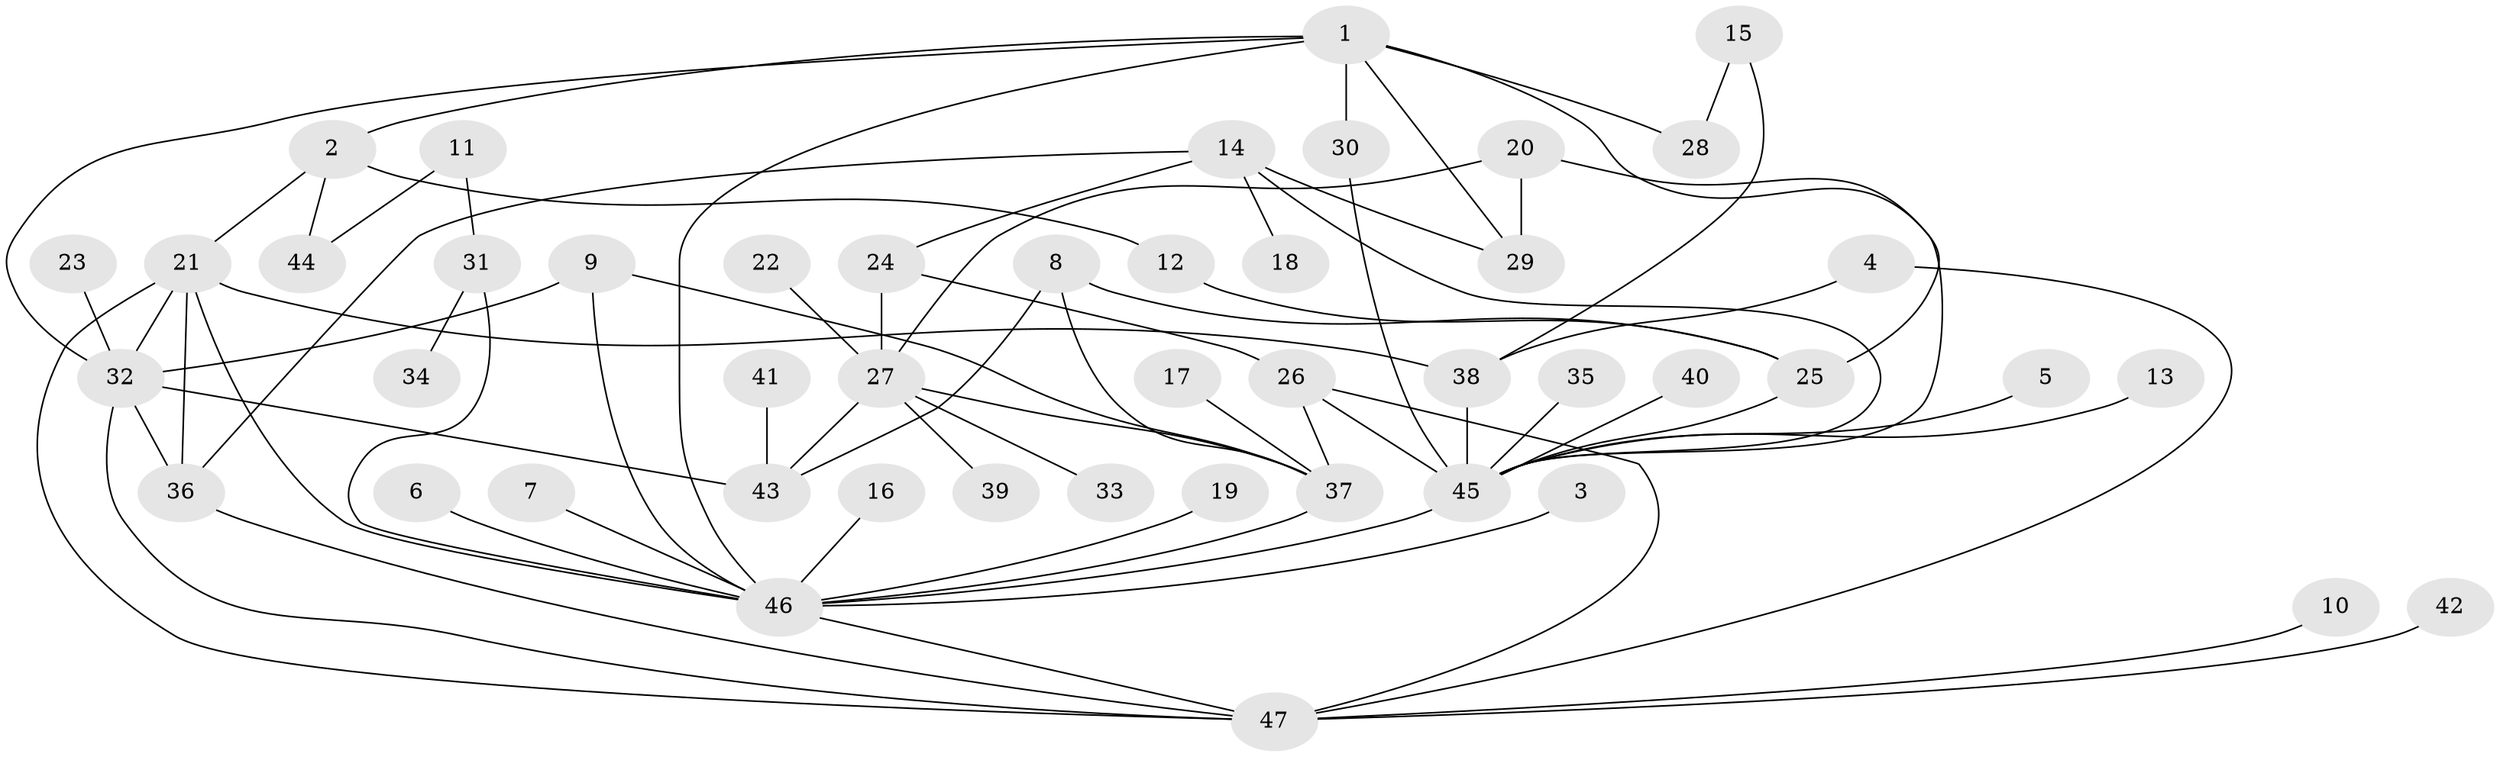 // original degree distribution, {7: 0.010638297872340425, 8: 0.031914893617021274, 2: 0.23404255319148937, 14: 0.010638297872340425, 4: 0.07446808510638298, 3: 0.11702127659574468, 6: 0.031914893617021274, 1: 0.425531914893617, 5: 0.05319148936170213, 11: 0.010638297872340425}
// Generated by graph-tools (version 1.1) at 2025/49/03/09/25 03:49:59]
// undirected, 47 vertices, 72 edges
graph export_dot {
graph [start="1"]
  node [color=gray90,style=filled];
  1;
  2;
  3;
  4;
  5;
  6;
  7;
  8;
  9;
  10;
  11;
  12;
  13;
  14;
  15;
  16;
  17;
  18;
  19;
  20;
  21;
  22;
  23;
  24;
  25;
  26;
  27;
  28;
  29;
  30;
  31;
  32;
  33;
  34;
  35;
  36;
  37;
  38;
  39;
  40;
  41;
  42;
  43;
  44;
  45;
  46;
  47;
  1 -- 2 [weight=1.0];
  1 -- 25 [weight=1.0];
  1 -- 28 [weight=1.0];
  1 -- 29 [weight=1.0];
  1 -- 30 [weight=1.0];
  1 -- 32 [weight=1.0];
  1 -- 46 [weight=1.0];
  2 -- 12 [weight=1.0];
  2 -- 21 [weight=1.0];
  2 -- 44 [weight=1.0];
  3 -- 46 [weight=1.0];
  4 -- 38 [weight=1.0];
  4 -- 47 [weight=1.0];
  5 -- 45 [weight=1.0];
  6 -- 46 [weight=1.0];
  7 -- 46 [weight=1.0];
  8 -- 25 [weight=1.0];
  8 -- 37 [weight=1.0];
  8 -- 43 [weight=1.0];
  9 -- 32 [weight=1.0];
  9 -- 37 [weight=1.0];
  9 -- 46 [weight=1.0];
  10 -- 47 [weight=1.0];
  11 -- 31 [weight=1.0];
  11 -- 44 [weight=1.0];
  12 -- 25 [weight=1.0];
  13 -- 45 [weight=1.0];
  14 -- 18 [weight=1.0];
  14 -- 24 [weight=1.0];
  14 -- 29 [weight=1.0];
  14 -- 36 [weight=1.0];
  14 -- 45 [weight=1.0];
  15 -- 28 [weight=1.0];
  15 -- 38 [weight=1.0];
  16 -- 46 [weight=1.0];
  17 -- 37 [weight=1.0];
  19 -- 46 [weight=1.0];
  20 -- 27 [weight=1.0];
  20 -- 29 [weight=1.0];
  20 -- 45 [weight=1.0];
  21 -- 32 [weight=1.0];
  21 -- 36 [weight=1.0];
  21 -- 38 [weight=1.0];
  21 -- 46 [weight=1.0];
  21 -- 47 [weight=1.0];
  22 -- 27 [weight=1.0];
  23 -- 32 [weight=1.0];
  24 -- 26 [weight=1.0];
  24 -- 27 [weight=1.0];
  25 -- 45 [weight=1.0];
  26 -- 37 [weight=1.0];
  26 -- 45 [weight=1.0];
  26 -- 47 [weight=1.0];
  27 -- 33 [weight=1.0];
  27 -- 37 [weight=1.0];
  27 -- 39 [weight=1.0];
  27 -- 43 [weight=1.0];
  30 -- 45 [weight=1.0];
  31 -- 34 [weight=1.0];
  31 -- 46 [weight=1.0];
  32 -- 36 [weight=1.0];
  32 -- 43 [weight=1.0];
  32 -- 47 [weight=1.0];
  35 -- 45 [weight=1.0];
  36 -- 47 [weight=1.0];
  37 -- 46 [weight=1.0];
  38 -- 45 [weight=2.0];
  40 -- 45 [weight=1.0];
  41 -- 43 [weight=1.0];
  42 -- 47 [weight=1.0];
  45 -- 46 [weight=1.0];
  46 -- 47 [weight=1.0];
}

